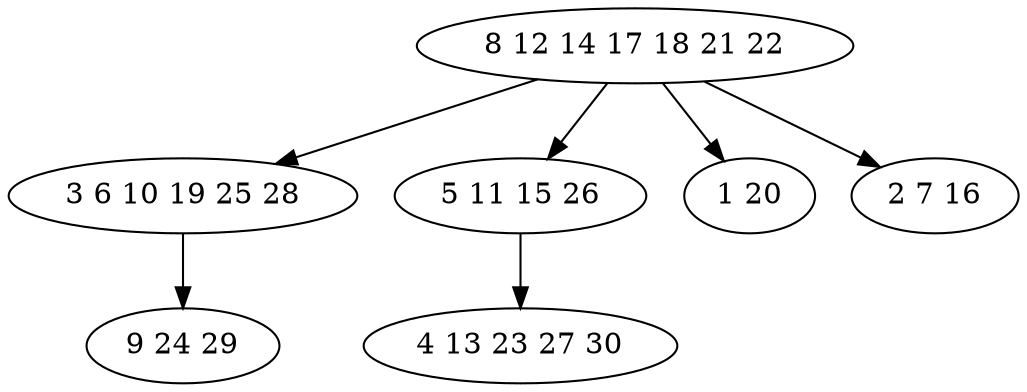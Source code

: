 digraph true_tree {
	"0" -> "1"
	"0" -> "2"
	"0" -> "3"
	"1" -> "4"
	"2" -> "5"
	"0" -> "6"
	"0" [label="8 12 14 17 18 21 22"];
	"1" [label="3 6 10 19 25 28"];
	"2" [label="5 11 15 26"];
	"3" [label="1 20"];
	"4" [label="9 24 29"];
	"5" [label="4 13 23 27 30"];
	"6" [label="2 7 16"];
}
